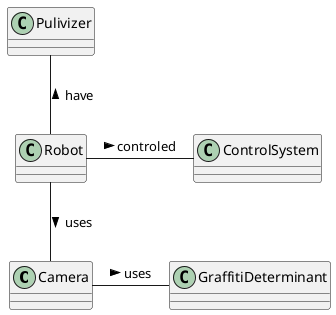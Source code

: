 @startuml : Conceptual model
class Camera {}
class ControlSystem {}
class Robot {}
class GraffitiDeterminant {}
class Pulivizer {}

Robot - ControlSystem : controled >
Robot -- Camera : uses >
Camera - GraffitiDeterminant : uses >
Robot -up- Pulivizer : have >
@enduml